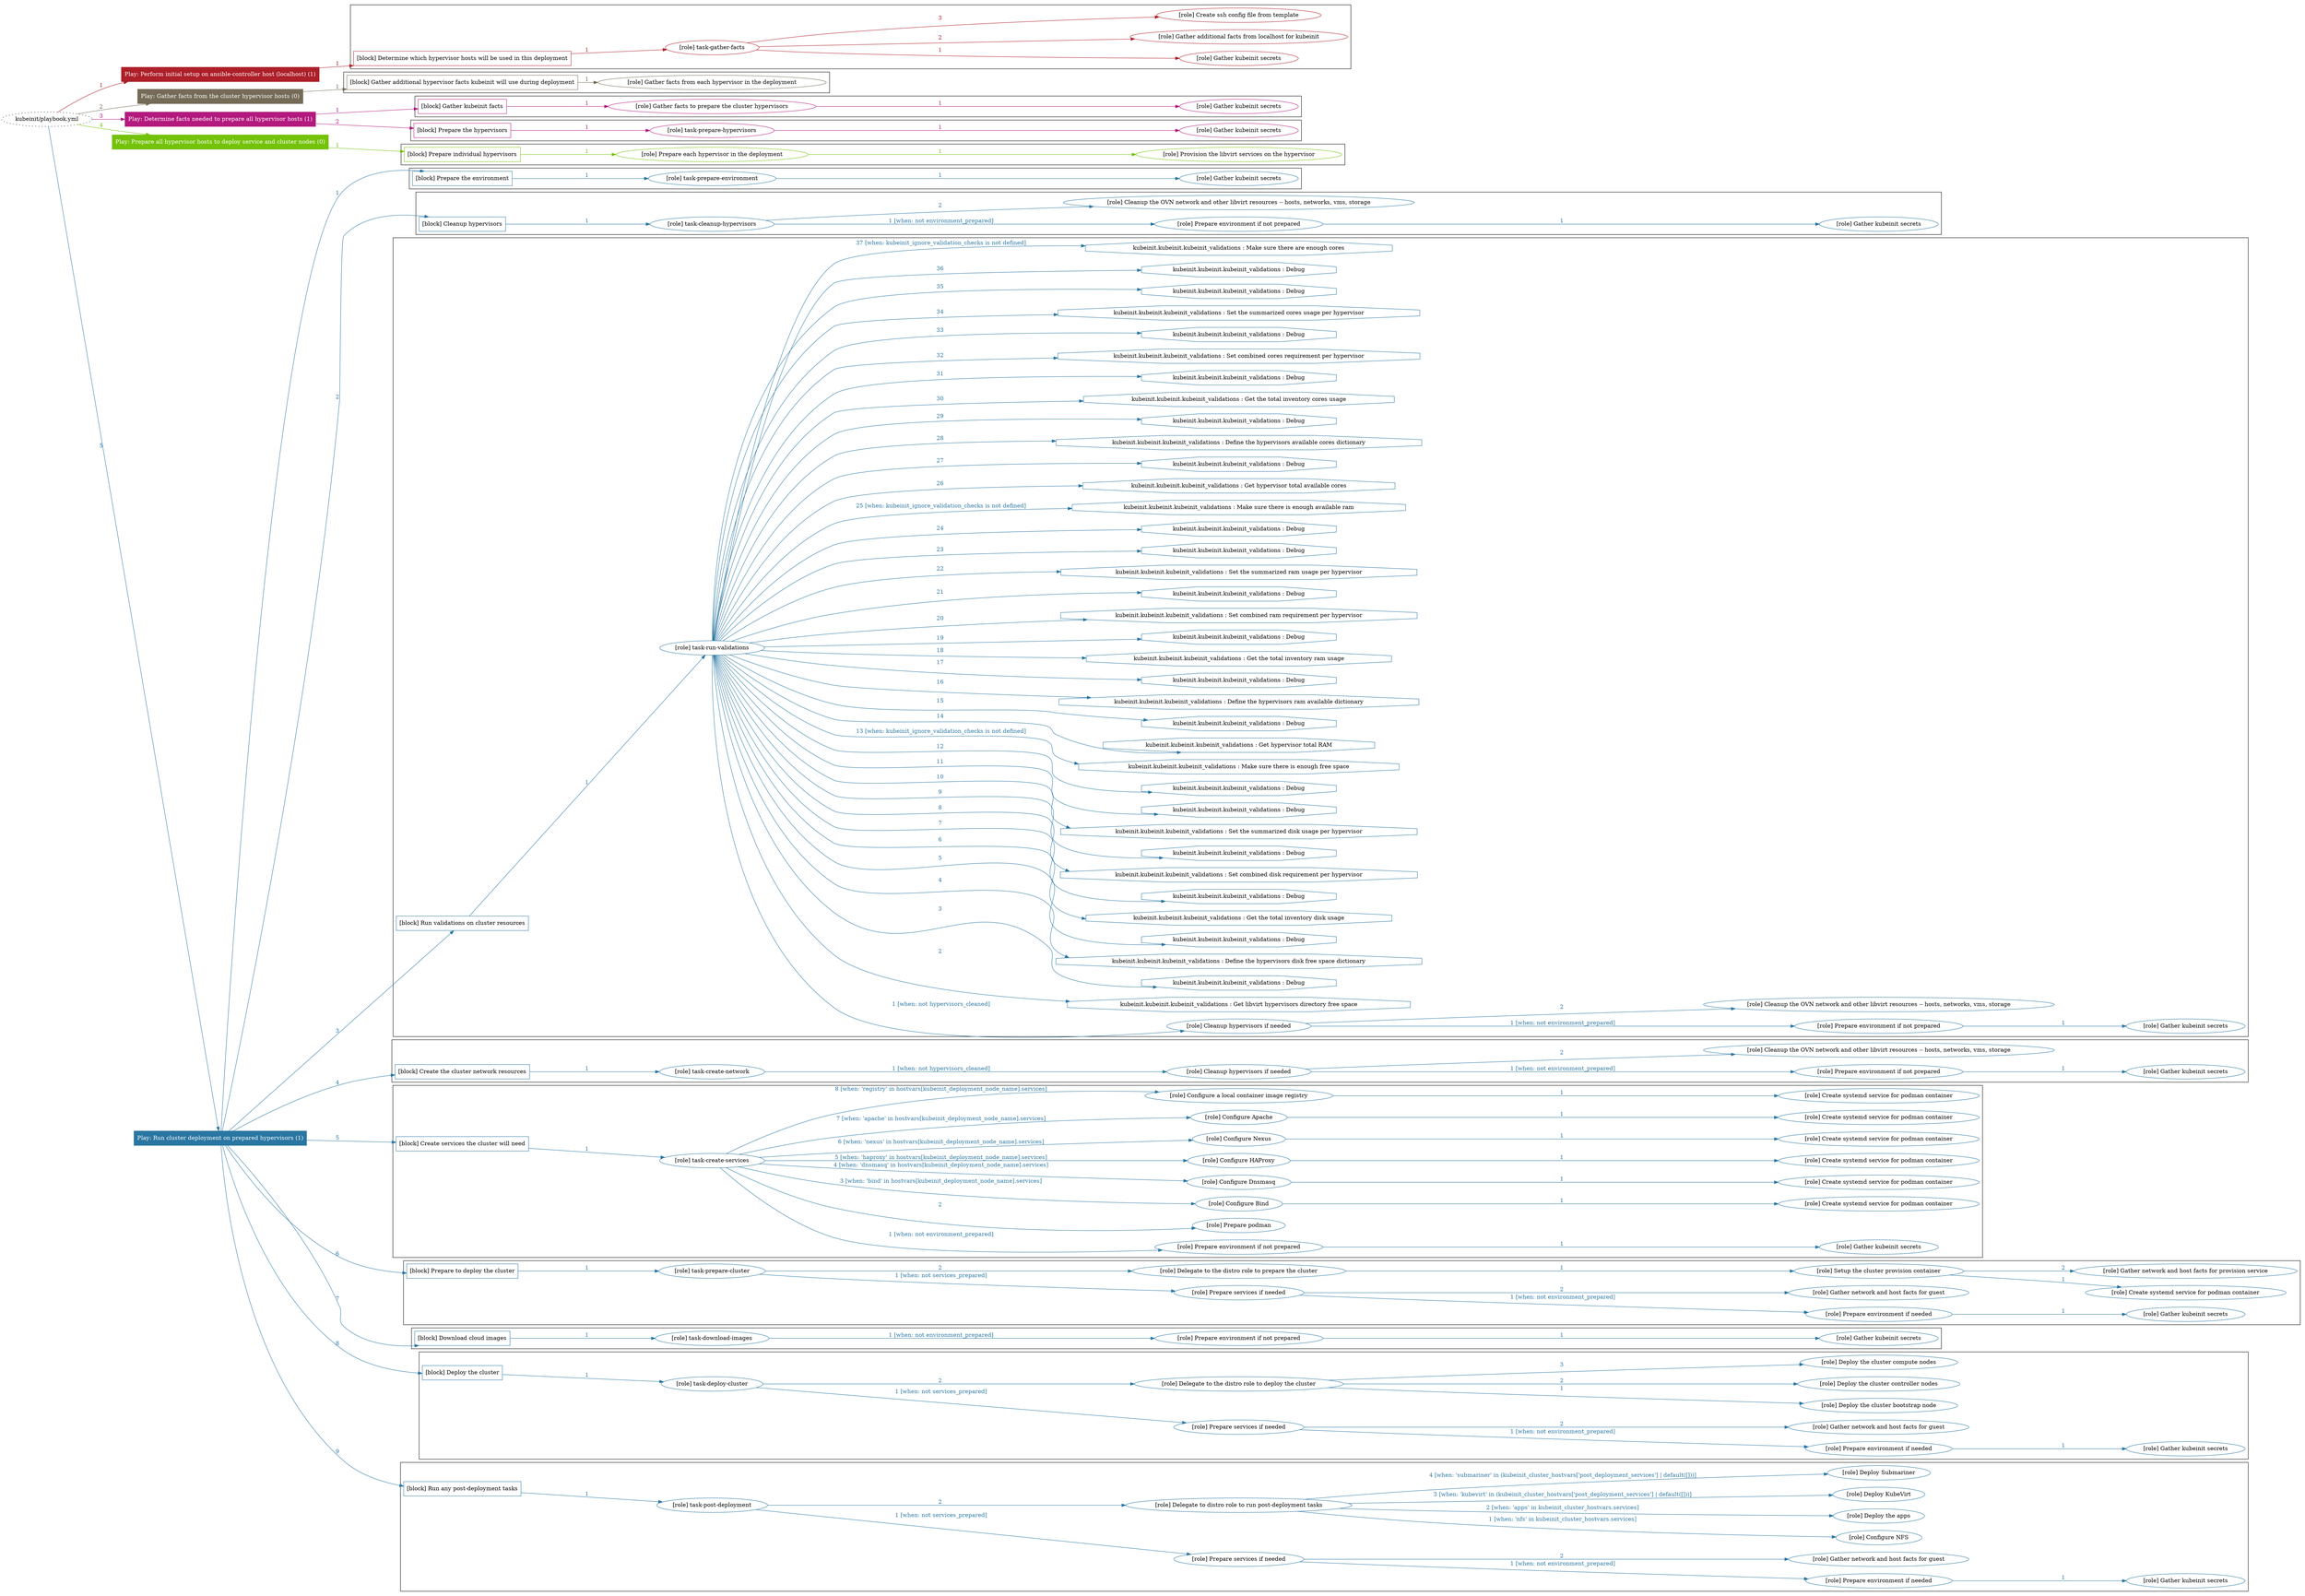 digraph {
	graph [concentrate=true ordering=in rankdir=LR ratio=fill]
	edge [esep=5 sep=10]
	"kubeinit/playbook.yml" [URL="/home/runner/work/kubeinit/kubeinit/kubeinit/playbook.yml" id=playbook_edc27ab9 style=dotted]
	"kubeinit/playbook.yml" -> play_611fd86b [label="1 " color="#ad1f29" fontcolor="#ad1f29" id=edge_198ae8ee labeltooltip="1 " tooltip="1 "]
	subgraph "Play: Perform initial setup on ansible-controller host (localhost) (1)" {
		play_611fd86b [label="Play: Perform initial setup on ansible-controller host (localhost) (1)" URL="/home/runner/work/kubeinit/kubeinit/kubeinit/playbook.yml" color="#ad1f29" fontcolor="#ffffff" id=play_611fd86b shape=box style=filled tooltip=localhost]
		play_611fd86b -> block_cd809a61 [label=1 color="#ad1f29" fontcolor="#ad1f29" id=edge_52582c66 labeltooltip=1 tooltip=1]
		subgraph cluster_block_cd809a61 {
			block_cd809a61 [label="[block] Determine which hypervisor hosts will be used in this deployment" URL="/home/runner/work/kubeinit/kubeinit/kubeinit/playbook.yml" color="#ad1f29" id=block_cd809a61 labeltooltip="Determine which hypervisor hosts will be used in this deployment" shape=box tooltip="Determine which hypervisor hosts will be used in this deployment"]
			block_cd809a61 -> role_e8129c8f [label="1 " color="#ad1f29" fontcolor="#ad1f29" id=edge_4494c5a7 labeltooltip="1 " tooltip="1 "]
			subgraph "task-gather-facts" {
				role_e8129c8f [label="[role] task-gather-facts" URL="/home/runner/work/kubeinit/kubeinit/kubeinit/playbook.yml" color="#ad1f29" id=role_e8129c8f tooltip="task-gather-facts"]
				role_e8129c8f -> role_ddf9e67a [label="1 " color="#ad1f29" fontcolor="#ad1f29" id=edge_2b89a4f7 labeltooltip="1 " tooltip="1 "]
				subgraph "Gather kubeinit secrets" {
					role_ddf9e67a [label="[role] Gather kubeinit secrets" URL="/home/runner/.ansible/collections/ansible_collections/kubeinit/kubeinit/roles/kubeinit_prepare/tasks/build_hypervisors_group.yml" color="#ad1f29" id=role_ddf9e67a tooltip="Gather kubeinit secrets"]
				}
				role_e8129c8f -> role_797799f5 [label="2 " color="#ad1f29" fontcolor="#ad1f29" id=edge_2804b837 labeltooltip="2 " tooltip="2 "]
				subgraph "Gather additional facts from localhost for kubeinit" {
					role_797799f5 [label="[role] Gather additional facts from localhost for kubeinit" URL="/home/runner/.ansible/collections/ansible_collections/kubeinit/kubeinit/roles/kubeinit_prepare/tasks/build_hypervisors_group.yml" color="#ad1f29" id=role_797799f5 tooltip="Gather additional facts from localhost for kubeinit"]
				}
				role_e8129c8f -> role_1d6fef96 [label="3 " color="#ad1f29" fontcolor="#ad1f29" id=edge_9f4e116f labeltooltip="3 " tooltip="3 "]
				subgraph "Create ssh config file from template" {
					role_1d6fef96 [label="[role] Create ssh config file from template" URL="/home/runner/.ansible/collections/ansible_collections/kubeinit/kubeinit/roles/kubeinit_prepare/tasks/build_hypervisors_group.yml" color="#ad1f29" id=role_1d6fef96 tooltip="Create ssh config file from template"]
				}
			}
		}
	}
	"kubeinit/playbook.yml" -> play_cf838400 [label="2 " color="#756b57" fontcolor="#756b57" id=edge_0c7cbff8 labeltooltip="2 " tooltip="2 "]
	subgraph "Play: Gather facts from the cluster hypervisor hosts (0)" {
		play_cf838400 [label="Play: Gather facts from the cluster hypervisor hosts (0)" URL="/home/runner/work/kubeinit/kubeinit/kubeinit/playbook.yml" color="#756b57" fontcolor="#ffffff" id=play_cf838400 shape=box style=filled tooltip="Play: Gather facts from the cluster hypervisor hosts (0)"]
		play_cf838400 -> block_3104b763 [label=1 color="#756b57" fontcolor="#756b57" id=edge_b8c99381 labeltooltip=1 tooltip=1]
		subgraph cluster_block_3104b763 {
			block_3104b763 [label="[block] Gather additional hypervisor facts kubeinit will use during deployment" URL="/home/runner/work/kubeinit/kubeinit/kubeinit/playbook.yml" color="#756b57" id=block_3104b763 labeltooltip="Gather additional hypervisor facts kubeinit will use during deployment" shape=box tooltip="Gather additional hypervisor facts kubeinit will use during deployment"]
			block_3104b763 -> role_f1b96657 [label="1 " color="#756b57" fontcolor="#756b57" id=edge_8f5debcc labeltooltip="1 " tooltip="1 "]
			subgraph "Gather facts from each hypervisor in the deployment" {
				role_f1b96657 [label="[role] Gather facts from each hypervisor in the deployment" URL="/home/runner/work/kubeinit/kubeinit/kubeinit/playbook.yml" color="#756b57" id=role_f1b96657 tooltip="Gather facts from each hypervisor in the deployment"]
			}
		}
	}
	"kubeinit/playbook.yml" -> play_44b413c6 [label="3 " color="#b3197e" fontcolor="#b3197e" id=edge_e2193eb8 labeltooltip="3 " tooltip="3 "]
	subgraph "Play: Determine facts needed to prepare all hypervisor hosts (1)" {
		play_44b413c6 [label="Play: Determine facts needed to prepare all hypervisor hosts (1)" URL="/home/runner/work/kubeinit/kubeinit/kubeinit/playbook.yml" color="#b3197e" fontcolor="#ffffff" id=play_44b413c6 shape=box style=filled tooltip=localhost]
		play_44b413c6 -> block_9a2049bd [label=1 color="#b3197e" fontcolor="#b3197e" id=edge_7811ef44 labeltooltip=1 tooltip=1]
		subgraph cluster_block_9a2049bd {
			block_9a2049bd [label="[block] Gather kubeinit facts" URL="/home/runner/work/kubeinit/kubeinit/kubeinit/playbook.yml" color="#b3197e" id=block_9a2049bd labeltooltip="Gather kubeinit facts" shape=box tooltip="Gather kubeinit facts"]
			block_9a2049bd -> role_c8cd53e5 [label="1 " color="#b3197e" fontcolor="#b3197e" id=edge_b3cfd8ed labeltooltip="1 " tooltip="1 "]
			subgraph "Gather facts to prepare the cluster hypervisors" {
				role_c8cd53e5 [label="[role] Gather facts to prepare the cluster hypervisors" URL="/home/runner/work/kubeinit/kubeinit/kubeinit/playbook.yml" color="#b3197e" id=role_c8cd53e5 tooltip="Gather facts to prepare the cluster hypervisors"]
				role_c8cd53e5 -> role_bfda1ee0 [label="1 " color="#b3197e" fontcolor="#b3197e" id=edge_822f7a40 labeltooltip="1 " tooltip="1 "]
				subgraph "Gather kubeinit secrets" {
					role_bfda1ee0 [label="[role] Gather kubeinit secrets" URL="/home/runner/.ansible/collections/ansible_collections/kubeinit/kubeinit/roles/kubeinit_prepare/tasks/gather_kubeinit_facts.yml" color="#b3197e" id=role_bfda1ee0 tooltip="Gather kubeinit secrets"]
				}
			}
		}
		play_44b413c6 -> block_a8f37465 [label=2 color="#b3197e" fontcolor="#b3197e" id=edge_e6f46127 labeltooltip=2 tooltip=2]
		subgraph cluster_block_a8f37465 {
			block_a8f37465 [label="[block] Prepare the hypervisors" URL="/home/runner/work/kubeinit/kubeinit/kubeinit/playbook.yml" color="#b3197e" id=block_a8f37465 labeltooltip="Prepare the hypervisors" shape=box tooltip="Prepare the hypervisors"]
			block_a8f37465 -> role_756d9cd2 [label="1 " color="#b3197e" fontcolor="#b3197e" id=edge_f6326869 labeltooltip="1 " tooltip="1 "]
			subgraph "task-prepare-hypervisors" {
				role_756d9cd2 [label="[role] task-prepare-hypervisors" URL="/home/runner/work/kubeinit/kubeinit/kubeinit/playbook.yml" color="#b3197e" id=role_756d9cd2 tooltip="task-prepare-hypervisors"]
				role_756d9cd2 -> role_46554208 [label="1 " color="#b3197e" fontcolor="#b3197e" id=edge_f617b971 labeltooltip="1 " tooltip="1 "]
				subgraph "Gather kubeinit secrets" {
					role_46554208 [label="[role] Gather kubeinit secrets" URL="/home/runner/.ansible/collections/ansible_collections/kubeinit/kubeinit/roles/kubeinit_prepare/tasks/gather_kubeinit_facts.yml" color="#b3197e" id=role_46554208 tooltip="Gather kubeinit secrets"]
				}
			}
		}
	}
	"kubeinit/playbook.yml" -> play_8b56d156 [label="4 " color="#74c20a" fontcolor="#74c20a" id=edge_9ffebfd8 labeltooltip="4 " tooltip="4 "]
	subgraph "Play: Prepare all hypervisor hosts to deploy service and cluster nodes (0)" {
		play_8b56d156 [label="Play: Prepare all hypervisor hosts to deploy service and cluster nodes (0)" URL="/home/runner/work/kubeinit/kubeinit/kubeinit/playbook.yml" color="#74c20a" fontcolor="#ffffff" id=play_8b56d156 shape=box style=filled tooltip="Play: Prepare all hypervisor hosts to deploy service and cluster nodes (0)"]
		play_8b56d156 -> block_e2add2ec [label=1 color="#74c20a" fontcolor="#74c20a" id=edge_8fcd1b8f labeltooltip=1 tooltip=1]
		subgraph cluster_block_e2add2ec {
			block_e2add2ec [label="[block] Prepare individual hypervisors" URL="/home/runner/work/kubeinit/kubeinit/kubeinit/playbook.yml" color="#74c20a" id=block_e2add2ec labeltooltip="Prepare individual hypervisors" shape=box tooltip="Prepare individual hypervisors"]
			block_e2add2ec -> role_c8e5577a [label="1 " color="#74c20a" fontcolor="#74c20a" id=edge_e675bb17 labeltooltip="1 " tooltip="1 "]
			subgraph "Prepare each hypervisor in the deployment" {
				role_c8e5577a [label="[role] Prepare each hypervisor in the deployment" URL="/home/runner/work/kubeinit/kubeinit/kubeinit/playbook.yml" color="#74c20a" id=role_c8e5577a tooltip="Prepare each hypervisor in the deployment"]
				role_c8e5577a -> role_dec5da24 [label="1 " color="#74c20a" fontcolor="#74c20a" id=edge_60494b51 labeltooltip="1 " tooltip="1 "]
				subgraph "Provision the libvirt services on the hypervisor" {
					role_dec5da24 [label="[role] Provision the libvirt services on the hypervisor" URL="/home/runner/.ansible/collections/ansible_collections/kubeinit/kubeinit/roles/kubeinit_prepare/tasks/prepare_hypervisor.yml" color="#74c20a" id=role_dec5da24 tooltip="Provision the libvirt services on the hypervisor"]
				}
			}
		}
	}
	"kubeinit/playbook.yml" -> play_6e5d9f08 [label="5 " color="#2a76a2" fontcolor="#2a76a2" id=edge_360a81a8 labeltooltip="5 " tooltip="5 "]
	subgraph "Play: Run cluster deployment on prepared hypervisors (1)" {
		play_6e5d9f08 [label="Play: Run cluster deployment on prepared hypervisors (1)" URL="/home/runner/work/kubeinit/kubeinit/kubeinit/playbook.yml" color="#2a76a2" fontcolor="#ffffff" id=play_6e5d9f08 shape=box style=filled tooltip=localhost]
		play_6e5d9f08 -> block_b89739cd [label=1 color="#2a76a2" fontcolor="#2a76a2" id=edge_b252b733 labeltooltip=1 tooltip=1]
		subgraph cluster_block_b89739cd {
			block_b89739cd [label="[block] Prepare the environment" URL="/home/runner/work/kubeinit/kubeinit/kubeinit/playbook.yml" color="#2a76a2" id=block_b89739cd labeltooltip="Prepare the environment" shape=box tooltip="Prepare the environment"]
			block_b89739cd -> role_d933c4c1 [label="1 " color="#2a76a2" fontcolor="#2a76a2" id=edge_40d173d6 labeltooltip="1 " tooltip="1 "]
			subgraph "task-prepare-environment" {
				role_d933c4c1 [label="[role] task-prepare-environment" URL="/home/runner/work/kubeinit/kubeinit/kubeinit/playbook.yml" color="#2a76a2" id=role_d933c4c1 tooltip="task-prepare-environment"]
				role_d933c4c1 -> role_c67fcb84 [label="1 " color="#2a76a2" fontcolor="#2a76a2" id=edge_25ba7638 labeltooltip="1 " tooltip="1 "]
				subgraph "Gather kubeinit secrets" {
					role_c67fcb84 [label="[role] Gather kubeinit secrets" URL="/home/runner/.ansible/collections/ansible_collections/kubeinit/kubeinit/roles/kubeinit_prepare/tasks/gather_kubeinit_facts.yml" color="#2a76a2" id=role_c67fcb84 tooltip="Gather kubeinit secrets"]
				}
			}
		}
		play_6e5d9f08 -> block_eb46cc57 [label=2 color="#2a76a2" fontcolor="#2a76a2" id=edge_0c3a1445 labeltooltip=2 tooltip=2]
		subgraph cluster_block_eb46cc57 {
			block_eb46cc57 [label="[block] Cleanup hypervisors" URL="/home/runner/work/kubeinit/kubeinit/kubeinit/playbook.yml" color="#2a76a2" id=block_eb46cc57 labeltooltip="Cleanup hypervisors" shape=box tooltip="Cleanup hypervisors"]
			block_eb46cc57 -> role_4ddaf986 [label="1 " color="#2a76a2" fontcolor="#2a76a2" id=edge_484b8847 labeltooltip="1 " tooltip="1 "]
			subgraph "task-cleanup-hypervisors" {
				role_4ddaf986 [label="[role] task-cleanup-hypervisors" URL="/home/runner/work/kubeinit/kubeinit/kubeinit/playbook.yml" color="#2a76a2" id=role_4ddaf986 tooltip="task-cleanup-hypervisors"]
				role_4ddaf986 -> role_42faf290 [label="1 [when: not environment_prepared]" color="#2a76a2" fontcolor="#2a76a2" id=edge_852c9451 labeltooltip="1 [when: not environment_prepared]" tooltip="1 [when: not environment_prepared]"]
				subgraph "Prepare environment if not prepared" {
					role_42faf290 [label="[role] Prepare environment if not prepared" URL="/home/runner/.ansible/collections/ansible_collections/kubeinit/kubeinit/roles/kubeinit_prepare/tasks/cleanup_hypervisors.yml" color="#2a76a2" id=role_42faf290 tooltip="Prepare environment if not prepared"]
					role_42faf290 -> role_3588a8d4 [label="1 " color="#2a76a2" fontcolor="#2a76a2" id=edge_85f4e6b8 labeltooltip="1 " tooltip="1 "]
					subgraph "Gather kubeinit secrets" {
						role_3588a8d4 [label="[role] Gather kubeinit secrets" URL="/home/runner/.ansible/collections/ansible_collections/kubeinit/kubeinit/roles/kubeinit_prepare/tasks/gather_kubeinit_facts.yml" color="#2a76a2" id=role_3588a8d4 tooltip="Gather kubeinit secrets"]
					}
				}
				role_4ddaf986 -> role_8ea7064c [label="2 " color="#2a76a2" fontcolor="#2a76a2" id=edge_c812180c labeltooltip="2 " tooltip="2 "]
				subgraph "Cleanup the OVN network and other libvirt resources -- hosts, networks, vms, storage" {
					role_8ea7064c [label="[role] Cleanup the OVN network and other libvirt resources -- hosts, networks, vms, storage" URL="/home/runner/.ansible/collections/ansible_collections/kubeinit/kubeinit/roles/kubeinit_prepare/tasks/cleanup_hypervisors.yml" color="#2a76a2" id=role_8ea7064c tooltip="Cleanup the OVN network and other libvirt resources -- hosts, networks, vms, storage"]
				}
			}
		}
		play_6e5d9f08 -> block_e7fcd454 [label=3 color="#2a76a2" fontcolor="#2a76a2" id=edge_74f4ee53 labeltooltip=3 tooltip=3]
		subgraph cluster_block_e7fcd454 {
			block_e7fcd454 [label="[block] Run validations on cluster resources" URL="/home/runner/work/kubeinit/kubeinit/kubeinit/playbook.yml" color="#2a76a2" id=block_e7fcd454 labeltooltip="Run validations on cluster resources" shape=box tooltip="Run validations on cluster resources"]
			block_e7fcd454 -> role_f988782a [label="1 " color="#2a76a2" fontcolor="#2a76a2" id=edge_6c3a0390 labeltooltip="1 " tooltip="1 "]
			subgraph "task-run-validations" {
				role_f988782a [label="[role] task-run-validations" URL="/home/runner/work/kubeinit/kubeinit/kubeinit/playbook.yml" color="#2a76a2" id=role_f988782a tooltip="task-run-validations"]
				role_f988782a -> role_ed861bd3 [label="1 [when: not hypervisors_cleaned]" color="#2a76a2" fontcolor="#2a76a2" id=edge_fb63221f labeltooltip="1 [when: not hypervisors_cleaned]" tooltip="1 [when: not hypervisors_cleaned]"]
				subgraph "Cleanup hypervisors if needed" {
					role_ed861bd3 [label="[role] Cleanup hypervisors if needed" URL="/home/runner/.ansible/collections/ansible_collections/kubeinit/kubeinit/roles/kubeinit_validations/tasks/main.yml" color="#2a76a2" id=role_ed861bd3 tooltip="Cleanup hypervisors if needed"]
					role_ed861bd3 -> role_7c1e5837 [label="1 [when: not environment_prepared]" color="#2a76a2" fontcolor="#2a76a2" id=edge_50ec76b2 labeltooltip="1 [when: not environment_prepared]" tooltip="1 [when: not environment_prepared]"]
					subgraph "Prepare environment if not prepared" {
						role_7c1e5837 [label="[role] Prepare environment if not prepared" URL="/home/runner/.ansible/collections/ansible_collections/kubeinit/kubeinit/roles/kubeinit_prepare/tasks/cleanup_hypervisors.yml" color="#2a76a2" id=role_7c1e5837 tooltip="Prepare environment if not prepared"]
						role_7c1e5837 -> role_3ae3bc7c [label="1 " color="#2a76a2" fontcolor="#2a76a2" id=edge_3d1fc3e3 labeltooltip="1 " tooltip="1 "]
						subgraph "Gather kubeinit secrets" {
							role_3ae3bc7c [label="[role] Gather kubeinit secrets" URL="/home/runner/.ansible/collections/ansible_collections/kubeinit/kubeinit/roles/kubeinit_prepare/tasks/gather_kubeinit_facts.yml" color="#2a76a2" id=role_3ae3bc7c tooltip="Gather kubeinit secrets"]
						}
					}
					role_ed861bd3 -> role_40b10f52 [label="2 " color="#2a76a2" fontcolor="#2a76a2" id=edge_a6288504 labeltooltip="2 " tooltip="2 "]
					subgraph "Cleanup the OVN network and other libvirt resources -- hosts, networks, vms, storage" {
						role_40b10f52 [label="[role] Cleanup the OVN network and other libvirt resources -- hosts, networks, vms, storage" URL="/home/runner/.ansible/collections/ansible_collections/kubeinit/kubeinit/roles/kubeinit_prepare/tasks/cleanup_hypervisors.yml" color="#2a76a2" id=role_40b10f52 tooltip="Cleanup the OVN network and other libvirt resources -- hosts, networks, vms, storage"]
					}
				}
				task_4696d154 [label="kubeinit.kubeinit.kubeinit_validations : Get libvirt hypervisors directory free space" URL="/home/runner/.ansible/collections/ansible_collections/kubeinit/kubeinit/roles/kubeinit_validations/tasks/10_libvirt_free_space.yml" color="#2a76a2" id=task_4696d154 shape=octagon tooltip="kubeinit.kubeinit.kubeinit_validations : Get libvirt hypervisors directory free space"]
				role_f988782a -> task_4696d154 [label="2 " color="#2a76a2" fontcolor="#2a76a2" id=edge_a3c77569 labeltooltip="2 " tooltip="2 "]
				task_568c9569 [label="kubeinit.kubeinit.kubeinit_validations : Debug" URL="/home/runner/.ansible/collections/ansible_collections/kubeinit/kubeinit/roles/kubeinit_validations/tasks/10_libvirt_free_space.yml" color="#2a76a2" id=task_568c9569 shape=octagon tooltip="kubeinit.kubeinit.kubeinit_validations : Debug"]
				role_f988782a -> task_568c9569 [label="3 " color="#2a76a2" fontcolor="#2a76a2" id=edge_29d39218 labeltooltip="3 " tooltip="3 "]
				task_dd44ddf0 [label="kubeinit.kubeinit.kubeinit_validations : Define the hypervisors disk free space dictionary" URL="/home/runner/.ansible/collections/ansible_collections/kubeinit/kubeinit/roles/kubeinit_validations/tasks/10_libvirt_free_space.yml" color="#2a76a2" id=task_dd44ddf0 shape=octagon tooltip="kubeinit.kubeinit.kubeinit_validations : Define the hypervisors disk free space dictionary"]
				role_f988782a -> task_dd44ddf0 [label="4 " color="#2a76a2" fontcolor="#2a76a2" id=edge_5e703fc0 labeltooltip="4 " tooltip="4 "]
				task_dd26082d [label="kubeinit.kubeinit.kubeinit_validations : Debug" URL="/home/runner/.ansible/collections/ansible_collections/kubeinit/kubeinit/roles/kubeinit_validations/tasks/10_libvirt_free_space.yml" color="#2a76a2" id=task_dd26082d shape=octagon tooltip="kubeinit.kubeinit.kubeinit_validations : Debug"]
				role_f988782a -> task_dd26082d [label="5 " color="#2a76a2" fontcolor="#2a76a2" id=edge_33585026 labeltooltip="5 " tooltip="5 "]
				task_4702d58d [label="kubeinit.kubeinit.kubeinit_validations : Get the total inventory disk usage" URL="/home/runner/.ansible/collections/ansible_collections/kubeinit/kubeinit/roles/kubeinit_validations/tasks/10_libvirt_free_space.yml" color="#2a76a2" id=task_4702d58d shape=octagon tooltip="kubeinit.kubeinit.kubeinit_validations : Get the total inventory disk usage"]
				role_f988782a -> task_4702d58d [label="6 " color="#2a76a2" fontcolor="#2a76a2" id=edge_cf1ea99b labeltooltip="6 " tooltip="6 "]
				task_ec40c3d4 [label="kubeinit.kubeinit.kubeinit_validations : Debug" URL="/home/runner/.ansible/collections/ansible_collections/kubeinit/kubeinit/roles/kubeinit_validations/tasks/10_libvirt_free_space.yml" color="#2a76a2" id=task_ec40c3d4 shape=octagon tooltip="kubeinit.kubeinit.kubeinit_validations : Debug"]
				role_f988782a -> task_ec40c3d4 [label="7 " color="#2a76a2" fontcolor="#2a76a2" id=edge_58c2567c labeltooltip="7 " tooltip="7 "]
				task_693bfe8f [label="kubeinit.kubeinit.kubeinit_validations : Set combined disk requirement per hypervisor" URL="/home/runner/.ansible/collections/ansible_collections/kubeinit/kubeinit/roles/kubeinit_validations/tasks/10_libvirt_free_space.yml" color="#2a76a2" id=task_693bfe8f shape=octagon tooltip="kubeinit.kubeinit.kubeinit_validations : Set combined disk requirement per hypervisor"]
				role_f988782a -> task_693bfe8f [label="8 " color="#2a76a2" fontcolor="#2a76a2" id=edge_06f3329a labeltooltip="8 " tooltip="8 "]
				task_8594400f [label="kubeinit.kubeinit.kubeinit_validations : Debug" URL="/home/runner/.ansible/collections/ansible_collections/kubeinit/kubeinit/roles/kubeinit_validations/tasks/10_libvirt_free_space.yml" color="#2a76a2" id=task_8594400f shape=octagon tooltip="kubeinit.kubeinit.kubeinit_validations : Debug"]
				role_f988782a -> task_8594400f [label="9 " color="#2a76a2" fontcolor="#2a76a2" id=edge_19d5b9a8 labeltooltip="9 " tooltip="9 "]
				task_a76c44ba [label="kubeinit.kubeinit.kubeinit_validations : Set the summarized disk usage per hypervisor" URL="/home/runner/.ansible/collections/ansible_collections/kubeinit/kubeinit/roles/kubeinit_validations/tasks/10_libvirt_free_space.yml" color="#2a76a2" id=task_a76c44ba shape=octagon tooltip="kubeinit.kubeinit.kubeinit_validations : Set the summarized disk usage per hypervisor"]
				role_f988782a -> task_a76c44ba [label="10 " color="#2a76a2" fontcolor="#2a76a2" id=edge_2fc9e699 labeltooltip="10 " tooltip="10 "]
				task_4b99fdf8 [label="kubeinit.kubeinit.kubeinit_validations : Debug" URL="/home/runner/.ansible/collections/ansible_collections/kubeinit/kubeinit/roles/kubeinit_validations/tasks/10_libvirt_free_space.yml" color="#2a76a2" id=task_4b99fdf8 shape=octagon tooltip="kubeinit.kubeinit.kubeinit_validations : Debug"]
				role_f988782a -> task_4b99fdf8 [label="11 " color="#2a76a2" fontcolor="#2a76a2" id=edge_1fa3fdcd labeltooltip="11 " tooltip="11 "]
				task_57161aeb [label="kubeinit.kubeinit.kubeinit_validations : Debug" URL="/home/runner/.ansible/collections/ansible_collections/kubeinit/kubeinit/roles/kubeinit_validations/tasks/10_libvirt_free_space.yml" color="#2a76a2" id=task_57161aeb shape=octagon tooltip="kubeinit.kubeinit.kubeinit_validations : Debug"]
				role_f988782a -> task_57161aeb [label="12 " color="#2a76a2" fontcolor="#2a76a2" id=edge_71745a9e labeltooltip="12 " tooltip="12 "]
				task_e4bf2039 [label="kubeinit.kubeinit.kubeinit_validations : Make sure there is enough free space" URL="/home/runner/.ansible/collections/ansible_collections/kubeinit/kubeinit/roles/kubeinit_validations/tasks/10_libvirt_free_space.yml" color="#2a76a2" id=task_e4bf2039 shape=octagon tooltip="kubeinit.kubeinit.kubeinit_validations : Make sure there is enough free space"]
				role_f988782a -> task_e4bf2039 [label="13 [when: kubeinit_ignore_validation_checks is not defined]" color="#2a76a2" fontcolor="#2a76a2" id=edge_7710a9b3 labeltooltip="13 [when: kubeinit_ignore_validation_checks is not defined]" tooltip="13 [when: kubeinit_ignore_validation_checks is not defined]"]
				task_72cfce8f [label="kubeinit.kubeinit.kubeinit_validations : Get hypervisor total RAM" URL="/home/runner/.ansible/collections/ansible_collections/kubeinit/kubeinit/roles/kubeinit_validations/tasks/20_libvirt_available_ram.yml" color="#2a76a2" id=task_72cfce8f shape=octagon tooltip="kubeinit.kubeinit.kubeinit_validations : Get hypervisor total RAM"]
				role_f988782a -> task_72cfce8f [label="14 " color="#2a76a2" fontcolor="#2a76a2" id=edge_b85d397f labeltooltip="14 " tooltip="14 "]
				task_743cea11 [label="kubeinit.kubeinit.kubeinit_validations : Debug" URL="/home/runner/.ansible/collections/ansible_collections/kubeinit/kubeinit/roles/kubeinit_validations/tasks/20_libvirt_available_ram.yml" color="#2a76a2" id=task_743cea11 shape=octagon tooltip="kubeinit.kubeinit.kubeinit_validations : Debug"]
				role_f988782a -> task_743cea11 [label="15 " color="#2a76a2" fontcolor="#2a76a2" id=edge_b75d950a labeltooltip="15 " tooltip="15 "]
				task_66220fb0 [label="kubeinit.kubeinit.kubeinit_validations : Define the hypervisors ram available dictionary" URL="/home/runner/.ansible/collections/ansible_collections/kubeinit/kubeinit/roles/kubeinit_validations/tasks/20_libvirt_available_ram.yml" color="#2a76a2" id=task_66220fb0 shape=octagon tooltip="kubeinit.kubeinit.kubeinit_validations : Define the hypervisors ram available dictionary"]
				role_f988782a -> task_66220fb0 [label="16 " color="#2a76a2" fontcolor="#2a76a2" id=edge_22247e84 labeltooltip="16 " tooltip="16 "]
				task_8befd7b6 [label="kubeinit.kubeinit.kubeinit_validations : Debug" URL="/home/runner/.ansible/collections/ansible_collections/kubeinit/kubeinit/roles/kubeinit_validations/tasks/20_libvirt_available_ram.yml" color="#2a76a2" id=task_8befd7b6 shape=octagon tooltip="kubeinit.kubeinit.kubeinit_validations : Debug"]
				role_f988782a -> task_8befd7b6 [label="17 " color="#2a76a2" fontcolor="#2a76a2" id=edge_733c75ee labeltooltip="17 " tooltip="17 "]
				task_928e6db8 [label="kubeinit.kubeinit.kubeinit_validations : Get the total inventory ram usage" URL="/home/runner/.ansible/collections/ansible_collections/kubeinit/kubeinit/roles/kubeinit_validations/tasks/20_libvirt_available_ram.yml" color="#2a76a2" id=task_928e6db8 shape=octagon tooltip="kubeinit.kubeinit.kubeinit_validations : Get the total inventory ram usage"]
				role_f988782a -> task_928e6db8 [label="18 " color="#2a76a2" fontcolor="#2a76a2" id=edge_7d372e21 labeltooltip="18 " tooltip="18 "]
				task_e6dc8e69 [label="kubeinit.kubeinit.kubeinit_validations : Debug" URL="/home/runner/.ansible/collections/ansible_collections/kubeinit/kubeinit/roles/kubeinit_validations/tasks/20_libvirt_available_ram.yml" color="#2a76a2" id=task_e6dc8e69 shape=octagon tooltip="kubeinit.kubeinit.kubeinit_validations : Debug"]
				role_f988782a -> task_e6dc8e69 [label="19 " color="#2a76a2" fontcolor="#2a76a2" id=edge_69201b6d labeltooltip="19 " tooltip="19 "]
				task_7d5f0df7 [label="kubeinit.kubeinit.kubeinit_validations : Set combined ram requirement per hypervisor" URL="/home/runner/.ansible/collections/ansible_collections/kubeinit/kubeinit/roles/kubeinit_validations/tasks/20_libvirt_available_ram.yml" color="#2a76a2" id=task_7d5f0df7 shape=octagon tooltip="kubeinit.kubeinit.kubeinit_validations : Set combined ram requirement per hypervisor"]
				role_f988782a -> task_7d5f0df7 [label="20 " color="#2a76a2" fontcolor="#2a76a2" id=edge_439b4dcf labeltooltip="20 " tooltip="20 "]
				task_947dfe4b [label="kubeinit.kubeinit.kubeinit_validations : Debug" URL="/home/runner/.ansible/collections/ansible_collections/kubeinit/kubeinit/roles/kubeinit_validations/tasks/20_libvirt_available_ram.yml" color="#2a76a2" id=task_947dfe4b shape=octagon tooltip="kubeinit.kubeinit.kubeinit_validations : Debug"]
				role_f988782a -> task_947dfe4b [label="21 " color="#2a76a2" fontcolor="#2a76a2" id=edge_a5f75e45 labeltooltip="21 " tooltip="21 "]
				task_addabbb7 [label="kubeinit.kubeinit.kubeinit_validations : Set the summarized ram usage per hypervisor" URL="/home/runner/.ansible/collections/ansible_collections/kubeinit/kubeinit/roles/kubeinit_validations/tasks/20_libvirt_available_ram.yml" color="#2a76a2" id=task_addabbb7 shape=octagon tooltip="kubeinit.kubeinit.kubeinit_validations : Set the summarized ram usage per hypervisor"]
				role_f988782a -> task_addabbb7 [label="22 " color="#2a76a2" fontcolor="#2a76a2" id=edge_a8d7a2a3 labeltooltip="22 " tooltip="22 "]
				task_86cbee5b [label="kubeinit.kubeinit.kubeinit_validations : Debug" URL="/home/runner/.ansible/collections/ansible_collections/kubeinit/kubeinit/roles/kubeinit_validations/tasks/20_libvirt_available_ram.yml" color="#2a76a2" id=task_86cbee5b shape=octagon tooltip="kubeinit.kubeinit.kubeinit_validations : Debug"]
				role_f988782a -> task_86cbee5b [label="23 " color="#2a76a2" fontcolor="#2a76a2" id=edge_0e1f88e5 labeltooltip="23 " tooltip="23 "]
				task_2d2edd55 [label="kubeinit.kubeinit.kubeinit_validations : Debug" URL="/home/runner/.ansible/collections/ansible_collections/kubeinit/kubeinit/roles/kubeinit_validations/tasks/20_libvirt_available_ram.yml" color="#2a76a2" id=task_2d2edd55 shape=octagon tooltip="kubeinit.kubeinit.kubeinit_validations : Debug"]
				role_f988782a -> task_2d2edd55 [label="24 " color="#2a76a2" fontcolor="#2a76a2" id=edge_a51c8f82 labeltooltip="24 " tooltip="24 "]
				task_63183dbc [label="kubeinit.kubeinit.kubeinit_validations : Make sure there is enough available ram" URL="/home/runner/.ansible/collections/ansible_collections/kubeinit/kubeinit/roles/kubeinit_validations/tasks/20_libvirt_available_ram.yml" color="#2a76a2" id=task_63183dbc shape=octagon tooltip="kubeinit.kubeinit.kubeinit_validations : Make sure there is enough available ram"]
				role_f988782a -> task_63183dbc [label="25 [when: kubeinit_ignore_validation_checks is not defined]" color="#2a76a2" fontcolor="#2a76a2" id=edge_46defb07 labeltooltip="25 [when: kubeinit_ignore_validation_checks is not defined]" tooltip="25 [when: kubeinit_ignore_validation_checks is not defined]"]
				task_26d63969 [label="kubeinit.kubeinit.kubeinit_validations : Get hypervisor total available cores" URL="/home/runner/.ansible/collections/ansible_collections/kubeinit/kubeinit/roles/kubeinit_validations/tasks/30_libvirt_check_cpu_cores.yml" color="#2a76a2" id=task_26d63969 shape=octagon tooltip="kubeinit.kubeinit.kubeinit_validations : Get hypervisor total available cores"]
				role_f988782a -> task_26d63969 [label="26 " color="#2a76a2" fontcolor="#2a76a2" id=edge_75fd5b6b labeltooltip="26 " tooltip="26 "]
				task_3e8709f8 [label="kubeinit.kubeinit.kubeinit_validations : Debug" URL="/home/runner/.ansible/collections/ansible_collections/kubeinit/kubeinit/roles/kubeinit_validations/tasks/30_libvirt_check_cpu_cores.yml" color="#2a76a2" id=task_3e8709f8 shape=octagon tooltip="kubeinit.kubeinit.kubeinit_validations : Debug"]
				role_f988782a -> task_3e8709f8 [label="27 " color="#2a76a2" fontcolor="#2a76a2" id=edge_dbdccac2 labeltooltip="27 " tooltip="27 "]
				task_5a5a1fb6 [label="kubeinit.kubeinit.kubeinit_validations : Define the hypervisors available cores dictionary" URL="/home/runner/.ansible/collections/ansible_collections/kubeinit/kubeinit/roles/kubeinit_validations/tasks/30_libvirt_check_cpu_cores.yml" color="#2a76a2" id=task_5a5a1fb6 shape=octagon tooltip="kubeinit.kubeinit.kubeinit_validations : Define the hypervisors available cores dictionary"]
				role_f988782a -> task_5a5a1fb6 [label="28 " color="#2a76a2" fontcolor="#2a76a2" id=edge_f36969f2 labeltooltip="28 " tooltip="28 "]
				task_9f856a39 [label="kubeinit.kubeinit.kubeinit_validations : Debug" URL="/home/runner/.ansible/collections/ansible_collections/kubeinit/kubeinit/roles/kubeinit_validations/tasks/30_libvirt_check_cpu_cores.yml" color="#2a76a2" id=task_9f856a39 shape=octagon tooltip="kubeinit.kubeinit.kubeinit_validations : Debug"]
				role_f988782a -> task_9f856a39 [label="29 " color="#2a76a2" fontcolor="#2a76a2" id=edge_bfad9ae1 labeltooltip="29 " tooltip="29 "]
				task_017f7e5d [label="kubeinit.kubeinit.kubeinit_validations : Get the total inventory cores usage" URL="/home/runner/.ansible/collections/ansible_collections/kubeinit/kubeinit/roles/kubeinit_validations/tasks/30_libvirt_check_cpu_cores.yml" color="#2a76a2" id=task_017f7e5d shape=octagon tooltip="kubeinit.kubeinit.kubeinit_validations : Get the total inventory cores usage"]
				role_f988782a -> task_017f7e5d [label="30 " color="#2a76a2" fontcolor="#2a76a2" id=edge_8710a2ec labeltooltip="30 " tooltip="30 "]
				task_356915a7 [label="kubeinit.kubeinit.kubeinit_validations : Debug" URL="/home/runner/.ansible/collections/ansible_collections/kubeinit/kubeinit/roles/kubeinit_validations/tasks/30_libvirt_check_cpu_cores.yml" color="#2a76a2" id=task_356915a7 shape=octagon tooltip="kubeinit.kubeinit.kubeinit_validations : Debug"]
				role_f988782a -> task_356915a7 [label="31 " color="#2a76a2" fontcolor="#2a76a2" id=edge_aa7c8a8a labeltooltip="31 " tooltip="31 "]
				task_609877a3 [label="kubeinit.kubeinit.kubeinit_validations : Set combined cores requirement per hypervisor" URL="/home/runner/.ansible/collections/ansible_collections/kubeinit/kubeinit/roles/kubeinit_validations/tasks/30_libvirt_check_cpu_cores.yml" color="#2a76a2" id=task_609877a3 shape=octagon tooltip="kubeinit.kubeinit.kubeinit_validations : Set combined cores requirement per hypervisor"]
				role_f988782a -> task_609877a3 [label="32 " color="#2a76a2" fontcolor="#2a76a2" id=edge_311fa34f labeltooltip="32 " tooltip="32 "]
				task_e7c2ed7a [label="kubeinit.kubeinit.kubeinit_validations : Debug" URL="/home/runner/.ansible/collections/ansible_collections/kubeinit/kubeinit/roles/kubeinit_validations/tasks/30_libvirt_check_cpu_cores.yml" color="#2a76a2" id=task_e7c2ed7a shape=octagon tooltip="kubeinit.kubeinit.kubeinit_validations : Debug"]
				role_f988782a -> task_e7c2ed7a [label="33 " color="#2a76a2" fontcolor="#2a76a2" id=edge_c8af0fb8 labeltooltip="33 " tooltip="33 "]
				task_03c08ebd [label="kubeinit.kubeinit.kubeinit_validations : Set the summarized cores usage per hypervisor" URL="/home/runner/.ansible/collections/ansible_collections/kubeinit/kubeinit/roles/kubeinit_validations/tasks/30_libvirt_check_cpu_cores.yml" color="#2a76a2" id=task_03c08ebd shape=octagon tooltip="kubeinit.kubeinit.kubeinit_validations : Set the summarized cores usage per hypervisor"]
				role_f988782a -> task_03c08ebd [label="34 " color="#2a76a2" fontcolor="#2a76a2" id=edge_bb561cc9 labeltooltip="34 " tooltip="34 "]
				task_dc9f6400 [label="kubeinit.kubeinit.kubeinit_validations : Debug" URL="/home/runner/.ansible/collections/ansible_collections/kubeinit/kubeinit/roles/kubeinit_validations/tasks/30_libvirt_check_cpu_cores.yml" color="#2a76a2" id=task_dc9f6400 shape=octagon tooltip="kubeinit.kubeinit.kubeinit_validations : Debug"]
				role_f988782a -> task_dc9f6400 [label="35 " color="#2a76a2" fontcolor="#2a76a2" id=edge_6d087559 labeltooltip="35 " tooltip="35 "]
				task_900354ca [label="kubeinit.kubeinit.kubeinit_validations : Debug" URL="/home/runner/.ansible/collections/ansible_collections/kubeinit/kubeinit/roles/kubeinit_validations/tasks/30_libvirt_check_cpu_cores.yml" color="#2a76a2" id=task_900354ca shape=octagon tooltip="kubeinit.kubeinit.kubeinit_validations : Debug"]
				role_f988782a -> task_900354ca [label="36 " color="#2a76a2" fontcolor="#2a76a2" id=edge_76956b9d labeltooltip="36 " tooltip="36 "]
				task_ad7d35a8 [label="kubeinit.kubeinit.kubeinit_validations : Make sure there are enough cores" URL="/home/runner/.ansible/collections/ansible_collections/kubeinit/kubeinit/roles/kubeinit_validations/tasks/30_libvirt_check_cpu_cores.yml" color="#2a76a2" id=task_ad7d35a8 shape=octagon tooltip="kubeinit.kubeinit.kubeinit_validations : Make sure there are enough cores"]
				role_f988782a -> task_ad7d35a8 [label="37 [when: kubeinit_ignore_validation_checks is not defined]" color="#2a76a2" fontcolor="#2a76a2" id=edge_f57cd12b labeltooltip="37 [when: kubeinit_ignore_validation_checks is not defined]" tooltip="37 [when: kubeinit_ignore_validation_checks is not defined]"]
			}
		}
		play_6e5d9f08 -> block_2421a05c [label=4 color="#2a76a2" fontcolor="#2a76a2" id=edge_d66d6ca9 labeltooltip=4 tooltip=4]
		subgraph cluster_block_2421a05c {
			block_2421a05c [label="[block] Create the cluster network resources" URL="/home/runner/work/kubeinit/kubeinit/kubeinit/playbook.yml" color="#2a76a2" id=block_2421a05c labeltooltip="Create the cluster network resources" shape=box tooltip="Create the cluster network resources"]
			block_2421a05c -> role_8de689bd [label="1 " color="#2a76a2" fontcolor="#2a76a2" id=edge_0be99ec1 labeltooltip="1 " tooltip="1 "]
			subgraph "task-create-network" {
				role_8de689bd [label="[role] task-create-network" URL="/home/runner/work/kubeinit/kubeinit/kubeinit/playbook.yml" color="#2a76a2" id=role_8de689bd tooltip="task-create-network"]
				role_8de689bd -> role_53f0128b [label="1 [when: not hypervisors_cleaned]" color="#2a76a2" fontcolor="#2a76a2" id=edge_713847fa labeltooltip="1 [when: not hypervisors_cleaned]" tooltip="1 [when: not hypervisors_cleaned]"]
				subgraph "Cleanup hypervisors if needed" {
					role_53f0128b [label="[role] Cleanup hypervisors if needed" URL="/home/runner/.ansible/collections/ansible_collections/kubeinit/kubeinit/roles/kubeinit_libvirt/tasks/create_network.yml" color="#2a76a2" id=role_53f0128b tooltip="Cleanup hypervisors if needed"]
					role_53f0128b -> role_c0c6703d [label="1 [when: not environment_prepared]" color="#2a76a2" fontcolor="#2a76a2" id=edge_8c03d95c labeltooltip="1 [when: not environment_prepared]" tooltip="1 [when: not environment_prepared]"]
					subgraph "Prepare environment if not prepared" {
						role_c0c6703d [label="[role] Prepare environment if not prepared" URL="/home/runner/.ansible/collections/ansible_collections/kubeinit/kubeinit/roles/kubeinit_prepare/tasks/cleanup_hypervisors.yml" color="#2a76a2" id=role_c0c6703d tooltip="Prepare environment if not prepared"]
						role_c0c6703d -> role_90edc107 [label="1 " color="#2a76a2" fontcolor="#2a76a2" id=edge_2174b483 labeltooltip="1 " tooltip="1 "]
						subgraph "Gather kubeinit secrets" {
							role_90edc107 [label="[role] Gather kubeinit secrets" URL="/home/runner/.ansible/collections/ansible_collections/kubeinit/kubeinit/roles/kubeinit_prepare/tasks/gather_kubeinit_facts.yml" color="#2a76a2" id=role_90edc107 tooltip="Gather kubeinit secrets"]
						}
					}
					role_53f0128b -> role_5c766004 [label="2 " color="#2a76a2" fontcolor="#2a76a2" id=edge_f24085ac labeltooltip="2 " tooltip="2 "]
					subgraph "Cleanup the OVN network and other libvirt resources -- hosts, networks, vms, storage" {
						role_5c766004 [label="[role] Cleanup the OVN network and other libvirt resources -- hosts, networks, vms, storage" URL="/home/runner/.ansible/collections/ansible_collections/kubeinit/kubeinit/roles/kubeinit_prepare/tasks/cleanup_hypervisors.yml" color="#2a76a2" id=role_5c766004 tooltip="Cleanup the OVN network and other libvirt resources -- hosts, networks, vms, storage"]
					}
				}
			}
		}
		play_6e5d9f08 -> block_f9feb791 [label=5 color="#2a76a2" fontcolor="#2a76a2" id=edge_414add9a labeltooltip=5 tooltip=5]
		subgraph cluster_block_f9feb791 {
			block_f9feb791 [label="[block] Create services the cluster will need" URL="/home/runner/work/kubeinit/kubeinit/kubeinit/playbook.yml" color="#2a76a2" id=block_f9feb791 labeltooltip="Create services the cluster will need" shape=box tooltip="Create services the cluster will need"]
			block_f9feb791 -> role_bf050add [label="1 " color="#2a76a2" fontcolor="#2a76a2" id=edge_6458ab3d labeltooltip="1 " tooltip="1 "]
			subgraph "task-create-services" {
				role_bf050add [label="[role] task-create-services" URL="/home/runner/work/kubeinit/kubeinit/kubeinit/playbook.yml" color="#2a76a2" id=role_bf050add tooltip="task-create-services"]
				role_bf050add -> role_8fc69034 [label="1 [when: not environment_prepared]" color="#2a76a2" fontcolor="#2a76a2" id=edge_d01f4b21 labeltooltip="1 [when: not environment_prepared]" tooltip="1 [when: not environment_prepared]"]
				subgraph "Prepare environment if not prepared" {
					role_8fc69034 [label="[role] Prepare environment if not prepared" URL="/home/runner/.ansible/collections/ansible_collections/kubeinit/kubeinit/roles/kubeinit_services/tasks/main.yml" color="#2a76a2" id=role_8fc69034 tooltip="Prepare environment if not prepared"]
					role_8fc69034 -> role_eef0de0a [label="1 " color="#2a76a2" fontcolor="#2a76a2" id=edge_46de0fca labeltooltip="1 " tooltip="1 "]
					subgraph "Gather kubeinit secrets" {
						role_eef0de0a [label="[role] Gather kubeinit secrets" URL="/home/runner/.ansible/collections/ansible_collections/kubeinit/kubeinit/roles/kubeinit_prepare/tasks/gather_kubeinit_facts.yml" color="#2a76a2" id=role_eef0de0a tooltip="Gather kubeinit secrets"]
					}
				}
				role_bf050add -> role_88812622 [label="2 " color="#2a76a2" fontcolor="#2a76a2" id=edge_76f02268 labeltooltip="2 " tooltip="2 "]
				subgraph "Prepare podman" {
					role_88812622 [label="[role] Prepare podman" URL="/home/runner/.ansible/collections/ansible_collections/kubeinit/kubeinit/roles/kubeinit_services/tasks/00_create_service_pod.yml" color="#2a76a2" id=role_88812622 tooltip="Prepare podman"]
				}
				role_bf050add -> role_412cd3a3 [label="3 [when: 'bind' in hostvars[kubeinit_deployment_node_name].services]" color="#2a76a2" fontcolor="#2a76a2" id=edge_9bc5f1ff labeltooltip="3 [when: 'bind' in hostvars[kubeinit_deployment_node_name].services]" tooltip="3 [when: 'bind' in hostvars[kubeinit_deployment_node_name].services]"]
				subgraph "Configure Bind" {
					role_412cd3a3 [label="[role] Configure Bind" URL="/home/runner/.ansible/collections/ansible_collections/kubeinit/kubeinit/roles/kubeinit_services/tasks/start_services_containers.yml" color="#2a76a2" id=role_412cd3a3 tooltip="Configure Bind"]
					role_412cd3a3 -> role_dc153983 [label="1 " color="#2a76a2" fontcolor="#2a76a2" id=edge_f50605e4 labeltooltip="1 " tooltip="1 "]
					subgraph "Create systemd service for podman container" {
						role_dc153983 [label="[role] Create systemd service for podman container" URL="/home/runner/.ansible/collections/ansible_collections/kubeinit/kubeinit/roles/kubeinit_bind/tasks/main.yml" color="#2a76a2" id=role_dc153983 tooltip="Create systemd service for podman container"]
					}
				}
				role_bf050add -> role_c68ea53a [label="4 [when: 'dnsmasq' in hostvars[kubeinit_deployment_node_name].services]" color="#2a76a2" fontcolor="#2a76a2" id=edge_e09c9c72 labeltooltip="4 [when: 'dnsmasq' in hostvars[kubeinit_deployment_node_name].services]" tooltip="4 [when: 'dnsmasq' in hostvars[kubeinit_deployment_node_name].services]"]
				subgraph "Configure Dnsmasq" {
					role_c68ea53a [label="[role] Configure Dnsmasq" URL="/home/runner/.ansible/collections/ansible_collections/kubeinit/kubeinit/roles/kubeinit_services/tasks/start_services_containers.yml" color="#2a76a2" id=role_c68ea53a tooltip="Configure Dnsmasq"]
					role_c68ea53a -> role_09d564e2 [label="1 " color="#2a76a2" fontcolor="#2a76a2" id=edge_6ad602a1 labeltooltip="1 " tooltip="1 "]
					subgraph "Create systemd service for podman container" {
						role_09d564e2 [label="[role] Create systemd service for podman container" URL="/home/runner/.ansible/collections/ansible_collections/kubeinit/kubeinit/roles/kubeinit_dnsmasq/tasks/main.yml" color="#2a76a2" id=role_09d564e2 tooltip="Create systemd service for podman container"]
					}
				}
				role_bf050add -> role_7bf236e2 [label="5 [when: 'haproxy' in hostvars[kubeinit_deployment_node_name].services]" color="#2a76a2" fontcolor="#2a76a2" id=edge_f20af5bf labeltooltip="5 [when: 'haproxy' in hostvars[kubeinit_deployment_node_name].services]" tooltip="5 [when: 'haproxy' in hostvars[kubeinit_deployment_node_name].services]"]
				subgraph "Configure HAProxy" {
					role_7bf236e2 [label="[role] Configure HAProxy" URL="/home/runner/.ansible/collections/ansible_collections/kubeinit/kubeinit/roles/kubeinit_services/tasks/start_services_containers.yml" color="#2a76a2" id=role_7bf236e2 tooltip="Configure HAProxy"]
					role_7bf236e2 -> role_432fe90d [label="1 " color="#2a76a2" fontcolor="#2a76a2" id=edge_b489a346 labeltooltip="1 " tooltip="1 "]
					subgraph "Create systemd service for podman container" {
						role_432fe90d [label="[role] Create systemd service for podman container" URL="/home/runner/.ansible/collections/ansible_collections/kubeinit/kubeinit/roles/kubeinit_haproxy/tasks/main.yml" color="#2a76a2" id=role_432fe90d tooltip="Create systemd service for podman container"]
					}
				}
				role_bf050add -> role_3476449c [label="6 [when: 'nexus' in hostvars[kubeinit_deployment_node_name].services]" color="#2a76a2" fontcolor="#2a76a2" id=edge_6307b29f labeltooltip="6 [when: 'nexus' in hostvars[kubeinit_deployment_node_name].services]" tooltip="6 [when: 'nexus' in hostvars[kubeinit_deployment_node_name].services]"]
				subgraph "Configure Nexus" {
					role_3476449c [label="[role] Configure Nexus" URL="/home/runner/.ansible/collections/ansible_collections/kubeinit/kubeinit/roles/kubeinit_services/tasks/start_services_containers.yml" color="#2a76a2" id=role_3476449c tooltip="Configure Nexus"]
					role_3476449c -> role_0a59c400 [label="1 " color="#2a76a2" fontcolor="#2a76a2" id=edge_a9302eca labeltooltip="1 " tooltip="1 "]
					subgraph "Create systemd service for podman container" {
						role_0a59c400 [label="[role] Create systemd service for podman container" URL="/home/runner/.ansible/collections/ansible_collections/kubeinit/kubeinit/roles/kubeinit_nexus/tasks/main.yml" color="#2a76a2" id=role_0a59c400 tooltip="Create systemd service for podman container"]
					}
				}
				role_bf050add -> role_b8147927 [label="7 [when: 'apache' in hostvars[kubeinit_deployment_node_name].services]" color="#2a76a2" fontcolor="#2a76a2" id=edge_239f7c0d labeltooltip="7 [when: 'apache' in hostvars[kubeinit_deployment_node_name].services]" tooltip="7 [when: 'apache' in hostvars[kubeinit_deployment_node_name].services]"]
				subgraph "Configure Apache" {
					role_b8147927 [label="[role] Configure Apache" URL="/home/runner/.ansible/collections/ansible_collections/kubeinit/kubeinit/roles/kubeinit_services/tasks/start_services_containers.yml" color="#2a76a2" id=role_b8147927 tooltip="Configure Apache"]
					role_b8147927 -> role_8e1f3a86 [label="1 " color="#2a76a2" fontcolor="#2a76a2" id=edge_2a2ed612 labeltooltip="1 " tooltip="1 "]
					subgraph "Create systemd service for podman container" {
						role_8e1f3a86 [label="[role] Create systemd service for podman container" URL="/home/runner/.ansible/collections/ansible_collections/kubeinit/kubeinit/roles/kubeinit_apache/tasks/main.yml" color="#2a76a2" id=role_8e1f3a86 tooltip="Create systemd service for podman container"]
					}
				}
				role_bf050add -> role_7746bc19 [label="8 [when: 'registry' in hostvars[kubeinit_deployment_node_name].services]" color="#2a76a2" fontcolor="#2a76a2" id=edge_ef33298a labeltooltip="8 [when: 'registry' in hostvars[kubeinit_deployment_node_name].services]" tooltip="8 [when: 'registry' in hostvars[kubeinit_deployment_node_name].services]"]
				subgraph "Configure a local container image registry" {
					role_7746bc19 [label="[role] Configure a local container image registry" URL="/home/runner/.ansible/collections/ansible_collections/kubeinit/kubeinit/roles/kubeinit_services/tasks/start_services_containers.yml" color="#2a76a2" id=role_7746bc19 tooltip="Configure a local container image registry"]
					role_7746bc19 -> role_f1c6e5f6 [label="1 " color="#2a76a2" fontcolor="#2a76a2" id=edge_87de4faa labeltooltip="1 " tooltip="1 "]
					subgraph "Create systemd service for podman container" {
						role_f1c6e5f6 [label="[role] Create systemd service for podman container" URL="/home/runner/.ansible/collections/ansible_collections/kubeinit/kubeinit/roles/kubeinit_registry/tasks/main.yml" color="#2a76a2" id=role_f1c6e5f6 tooltip="Create systemd service for podman container"]
					}
				}
			}
		}
		play_6e5d9f08 -> block_4faa83dd [label=6 color="#2a76a2" fontcolor="#2a76a2" id=edge_bdf3e917 labeltooltip=6 tooltip=6]
		subgraph cluster_block_4faa83dd {
			block_4faa83dd [label="[block] Prepare to deploy the cluster" URL="/home/runner/work/kubeinit/kubeinit/kubeinit/playbook.yml" color="#2a76a2" id=block_4faa83dd labeltooltip="Prepare to deploy the cluster" shape=box tooltip="Prepare to deploy the cluster"]
			block_4faa83dd -> role_d58a7242 [label="1 " color="#2a76a2" fontcolor="#2a76a2" id=edge_5011b882 labeltooltip="1 " tooltip="1 "]
			subgraph "task-prepare-cluster" {
				role_d58a7242 [label="[role] task-prepare-cluster" URL="/home/runner/work/kubeinit/kubeinit/kubeinit/playbook.yml" color="#2a76a2" id=role_d58a7242 tooltip="task-prepare-cluster"]
				role_d58a7242 -> role_9fb3865a [label="1 [when: not services_prepared]" color="#2a76a2" fontcolor="#2a76a2" id=edge_5e49f6b0 labeltooltip="1 [when: not services_prepared]" tooltip="1 [when: not services_prepared]"]
				subgraph "Prepare services if needed" {
					role_9fb3865a [label="[role] Prepare services if needed" URL="/home/runner/.ansible/collections/ansible_collections/kubeinit/kubeinit/roles/kubeinit_prepare/tasks/prepare_cluster.yml" color="#2a76a2" id=role_9fb3865a tooltip="Prepare services if needed"]
					role_9fb3865a -> role_e7e4f6db [label="1 [when: not environment_prepared]" color="#2a76a2" fontcolor="#2a76a2" id=edge_949d2e3c labeltooltip="1 [when: not environment_prepared]" tooltip="1 [when: not environment_prepared]"]
					subgraph "Prepare environment if needed" {
						role_e7e4f6db [label="[role] Prepare environment if needed" URL="/home/runner/.ansible/collections/ansible_collections/kubeinit/kubeinit/roles/kubeinit_services/tasks/prepare_services.yml" color="#2a76a2" id=role_e7e4f6db tooltip="Prepare environment if needed"]
						role_e7e4f6db -> role_a178933e [label="1 " color="#2a76a2" fontcolor="#2a76a2" id=edge_fdcfe25e labeltooltip="1 " tooltip="1 "]
						subgraph "Gather kubeinit secrets" {
							role_a178933e [label="[role] Gather kubeinit secrets" URL="/home/runner/.ansible/collections/ansible_collections/kubeinit/kubeinit/roles/kubeinit_prepare/tasks/gather_kubeinit_facts.yml" color="#2a76a2" id=role_a178933e tooltip="Gather kubeinit secrets"]
						}
					}
					role_9fb3865a -> role_c00811b8 [label="2 " color="#2a76a2" fontcolor="#2a76a2" id=edge_06fdf91d labeltooltip="2 " tooltip="2 "]
					subgraph "Gather network and host facts for guest" {
						role_c00811b8 [label="[role] Gather network and host facts for guest" URL="/home/runner/.ansible/collections/ansible_collections/kubeinit/kubeinit/roles/kubeinit_services/tasks/prepare_services.yml" color="#2a76a2" id=role_c00811b8 tooltip="Gather network and host facts for guest"]
					}
				}
				role_d58a7242 -> role_d384e8a2 [label="2 " color="#2a76a2" fontcolor="#2a76a2" id=edge_ce9204ca labeltooltip="2 " tooltip="2 "]
				subgraph "Delegate to the distro role to prepare the cluster" {
					role_d384e8a2 [label="[role] Delegate to the distro role to prepare the cluster" URL="/home/runner/.ansible/collections/ansible_collections/kubeinit/kubeinit/roles/kubeinit_prepare/tasks/prepare_cluster.yml" color="#2a76a2" id=role_d384e8a2 tooltip="Delegate to the distro role to prepare the cluster"]
					role_d384e8a2 -> role_34ed7e40 [label="1 " color="#2a76a2" fontcolor="#2a76a2" id=edge_d3ebd541 labeltooltip="1 " tooltip="1 "]
					subgraph "Setup the cluster provision container" {
						role_34ed7e40 [label="[role] Setup the cluster provision container" URL="/home/runner/.ansible/collections/ansible_collections/kubeinit/kubeinit/roles/kubeinit_okd/tasks/prepare_cluster.yml" color="#2a76a2" id=role_34ed7e40 tooltip="Setup the cluster provision container"]
						role_34ed7e40 -> role_4adede25 [label="1 " color="#2a76a2" fontcolor="#2a76a2" id=edge_dd3b26cc labeltooltip="1 " tooltip="1 "]
						subgraph "Create systemd service for podman container" {
							role_4adede25 [label="[role] Create systemd service for podman container" URL="/home/runner/.ansible/collections/ansible_collections/kubeinit/kubeinit/roles/kubeinit_services/tasks/create_provision_container.yml" color="#2a76a2" id=role_4adede25 tooltip="Create systemd service for podman container"]
						}
						role_34ed7e40 -> role_98a62cbf [label="2 " color="#2a76a2" fontcolor="#2a76a2" id=edge_95634b19 labeltooltip="2 " tooltip="2 "]
						subgraph "Gather network and host facts for provision service" {
							role_98a62cbf [label="[role] Gather network and host facts for provision service" URL="/home/runner/.ansible/collections/ansible_collections/kubeinit/kubeinit/roles/kubeinit_services/tasks/create_provision_container.yml" color="#2a76a2" id=role_98a62cbf tooltip="Gather network and host facts for provision service"]
						}
					}
				}
			}
		}
		play_6e5d9f08 -> block_72f57240 [label=7 color="#2a76a2" fontcolor="#2a76a2" id=edge_16ff82c9 labeltooltip=7 tooltip=7]
		subgraph cluster_block_72f57240 {
			block_72f57240 [label="[block] Download cloud images" URL="/home/runner/work/kubeinit/kubeinit/kubeinit/playbook.yml" color="#2a76a2" id=block_72f57240 labeltooltip="Download cloud images" shape=box tooltip="Download cloud images"]
			block_72f57240 -> role_1efb9cd7 [label="1 " color="#2a76a2" fontcolor="#2a76a2" id=edge_9a4b3ef5 labeltooltip="1 " tooltip="1 "]
			subgraph "task-download-images" {
				role_1efb9cd7 [label="[role] task-download-images" URL="/home/runner/work/kubeinit/kubeinit/kubeinit/playbook.yml" color="#2a76a2" id=role_1efb9cd7 tooltip="task-download-images"]
				role_1efb9cd7 -> role_2f3f06cd [label="1 [when: not environment_prepared]" color="#2a76a2" fontcolor="#2a76a2" id=edge_e78a3f69 labeltooltip="1 [when: not environment_prepared]" tooltip="1 [when: not environment_prepared]"]
				subgraph "Prepare environment if not prepared" {
					role_2f3f06cd [label="[role] Prepare environment if not prepared" URL="/home/runner/.ansible/collections/ansible_collections/kubeinit/kubeinit/roles/kubeinit_libvirt/tasks/download_cloud_images.yml" color="#2a76a2" id=role_2f3f06cd tooltip="Prepare environment if not prepared"]
					role_2f3f06cd -> role_c7ea8bfd [label="1 " color="#2a76a2" fontcolor="#2a76a2" id=edge_407d894c labeltooltip="1 " tooltip="1 "]
					subgraph "Gather kubeinit secrets" {
						role_c7ea8bfd [label="[role] Gather kubeinit secrets" URL="/home/runner/.ansible/collections/ansible_collections/kubeinit/kubeinit/roles/kubeinit_prepare/tasks/gather_kubeinit_facts.yml" color="#2a76a2" id=role_c7ea8bfd tooltip="Gather kubeinit secrets"]
					}
				}
			}
		}
		play_6e5d9f08 -> block_c86efaae [label=8 color="#2a76a2" fontcolor="#2a76a2" id=edge_39d509f3 labeltooltip=8 tooltip=8]
		subgraph cluster_block_c86efaae {
			block_c86efaae [label="[block] Deploy the cluster" URL="/home/runner/work/kubeinit/kubeinit/kubeinit/playbook.yml" color="#2a76a2" id=block_c86efaae labeltooltip="Deploy the cluster" shape=box tooltip="Deploy the cluster"]
			block_c86efaae -> role_6b36ad87 [label="1 " color="#2a76a2" fontcolor="#2a76a2" id=edge_c6b90a1b labeltooltip="1 " tooltip="1 "]
			subgraph "task-deploy-cluster" {
				role_6b36ad87 [label="[role] task-deploy-cluster" URL="/home/runner/work/kubeinit/kubeinit/kubeinit/playbook.yml" color="#2a76a2" id=role_6b36ad87 tooltip="task-deploy-cluster"]
				role_6b36ad87 -> role_d1924faf [label="1 [when: not services_prepared]" color="#2a76a2" fontcolor="#2a76a2" id=edge_3b2be2e0 labeltooltip="1 [when: not services_prepared]" tooltip="1 [when: not services_prepared]"]
				subgraph "Prepare services if needed" {
					role_d1924faf [label="[role] Prepare services if needed" URL="/home/runner/.ansible/collections/ansible_collections/kubeinit/kubeinit/roles/kubeinit_prepare/tasks/deploy_cluster.yml" color="#2a76a2" id=role_d1924faf tooltip="Prepare services if needed"]
					role_d1924faf -> role_aeb85232 [label="1 [when: not environment_prepared]" color="#2a76a2" fontcolor="#2a76a2" id=edge_4f94bc3c labeltooltip="1 [when: not environment_prepared]" tooltip="1 [when: not environment_prepared]"]
					subgraph "Prepare environment if needed" {
						role_aeb85232 [label="[role] Prepare environment if needed" URL="/home/runner/.ansible/collections/ansible_collections/kubeinit/kubeinit/roles/kubeinit_services/tasks/prepare_services.yml" color="#2a76a2" id=role_aeb85232 tooltip="Prepare environment if needed"]
						role_aeb85232 -> role_e6b85624 [label="1 " color="#2a76a2" fontcolor="#2a76a2" id=edge_d5d33154 labeltooltip="1 " tooltip="1 "]
						subgraph "Gather kubeinit secrets" {
							role_e6b85624 [label="[role] Gather kubeinit secrets" URL="/home/runner/.ansible/collections/ansible_collections/kubeinit/kubeinit/roles/kubeinit_prepare/tasks/gather_kubeinit_facts.yml" color="#2a76a2" id=role_e6b85624 tooltip="Gather kubeinit secrets"]
						}
					}
					role_d1924faf -> role_782da919 [label="2 " color="#2a76a2" fontcolor="#2a76a2" id=edge_b6744c87 labeltooltip="2 " tooltip="2 "]
					subgraph "Gather network and host facts for guest" {
						role_782da919 [label="[role] Gather network and host facts for guest" URL="/home/runner/.ansible/collections/ansible_collections/kubeinit/kubeinit/roles/kubeinit_services/tasks/prepare_services.yml" color="#2a76a2" id=role_782da919 tooltip="Gather network and host facts for guest"]
					}
				}
				role_6b36ad87 -> role_36286c86 [label="2 " color="#2a76a2" fontcolor="#2a76a2" id=edge_3ce2fd06 labeltooltip="2 " tooltip="2 "]
				subgraph "Delegate to the distro role to deploy the cluster" {
					role_36286c86 [label="[role] Delegate to the distro role to deploy the cluster" URL="/home/runner/.ansible/collections/ansible_collections/kubeinit/kubeinit/roles/kubeinit_prepare/tasks/deploy_cluster.yml" color="#2a76a2" id=role_36286c86 tooltip="Delegate to the distro role to deploy the cluster"]
					role_36286c86 -> role_ef6c8248 [label="1 " color="#2a76a2" fontcolor="#2a76a2" id=edge_b7114e3d labeltooltip="1 " tooltip="1 "]
					subgraph "Deploy the cluster bootstrap node" {
						role_ef6c8248 [label="[role] Deploy the cluster bootstrap node" URL="/home/runner/.ansible/collections/ansible_collections/kubeinit/kubeinit/roles/kubeinit_okd/tasks/main.yml" color="#2a76a2" id=role_ef6c8248 tooltip="Deploy the cluster bootstrap node"]
					}
					role_36286c86 -> role_372a7cff [label="2 " color="#2a76a2" fontcolor="#2a76a2" id=edge_26cd6ab3 labeltooltip="2 " tooltip="2 "]
					subgraph "Deploy the cluster controller nodes" {
						role_372a7cff [label="[role] Deploy the cluster controller nodes" URL="/home/runner/.ansible/collections/ansible_collections/kubeinit/kubeinit/roles/kubeinit_okd/tasks/main.yml" color="#2a76a2" id=role_372a7cff tooltip="Deploy the cluster controller nodes"]
					}
					role_36286c86 -> role_1db9b41a [label="3 " color="#2a76a2" fontcolor="#2a76a2" id=edge_20e3f3b8 labeltooltip="3 " tooltip="3 "]
					subgraph "Deploy the cluster compute nodes" {
						role_1db9b41a [label="[role] Deploy the cluster compute nodes" URL="/home/runner/.ansible/collections/ansible_collections/kubeinit/kubeinit/roles/kubeinit_okd/tasks/main.yml" color="#2a76a2" id=role_1db9b41a tooltip="Deploy the cluster compute nodes"]
					}
				}
			}
		}
		play_6e5d9f08 -> block_8f3cf78a [label=9 color="#2a76a2" fontcolor="#2a76a2" id=edge_c9a90932 labeltooltip=9 tooltip=9]
		subgraph cluster_block_8f3cf78a {
			block_8f3cf78a [label="[block] Run any post-deployment tasks" URL="/home/runner/work/kubeinit/kubeinit/kubeinit/playbook.yml" color="#2a76a2" id=block_8f3cf78a labeltooltip="Run any post-deployment tasks" shape=box tooltip="Run any post-deployment tasks"]
			block_8f3cf78a -> role_3e1472c3 [label="1 " color="#2a76a2" fontcolor="#2a76a2" id=edge_af4389d1 labeltooltip="1 " tooltip="1 "]
			subgraph "task-post-deployment" {
				role_3e1472c3 [label="[role] task-post-deployment" URL="/home/runner/work/kubeinit/kubeinit/kubeinit/playbook.yml" color="#2a76a2" id=role_3e1472c3 tooltip="task-post-deployment"]
				role_3e1472c3 -> role_f560c176 [label="1 [when: not services_prepared]" color="#2a76a2" fontcolor="#2a76a2" id=edge_75274d20 labeltooltip="1 [when: not services_prepared]" tooltip="1 [when: not services_prepared]"]
				subgraph "Prepare services if needed" {
					role_f560c176 [label="[role] Prepare services if needed" URL="/home/runner/.ansible/collections/ansible_collections/kubeinit/kubeinit/roles/kubeinit_prepare/tasks/post_deployment.yml" color="#2a76a2" id=role_f560c176 tooltip="Prepare services if needed"]
					role_f560c176 -> role_86a6b0df [label="1 [when: not environment_prepared]" color="#2a76a2" fontcolor="#2a76a2" id=edge_a5d48262 labeltooltip="1 [when: not environment_prepared]" tooltip="1 [when: not environment_prepared]"]
					subgraph "Prepare environment if needed" {
						role_86a6b0df [label="[role] Prepare environment if needed" URL="/home/runner/.ansible/collections/ansible_collections/kubeinit/kubeinit/roles/kubeinit_services/tasks/prepare_services.yml" color="#2a76a2" id=role_86a6b0df tooltip="Prepare environment if needed"]
						role_86a6b0df -> role_e82b3f0c [label="1 " color="#2a76a2" fontcolor="#2a76a2" id=edge_1450f56d labeltooltip="1 " tooltip="1 "]
						subgraph "Gather kubeinit secrets" {
							role_e82b3f0c [label="[role] Gather kubeinit secrets" URL="/home/runner/.ansible/collections/ansible_collections/kubeinit/kubeinit/roles/kubeinit_prepare/tasks/gather_kubeinit_facts.yml" color="#2a76a2" id=role_e82b3f0c tooltip="Gather kubeinit secrets"]
						}
					}
					role_f560c176 -> role_45558455 [label="2 " color="#2a76a2" fontcolor="#2a76a2" id=edge_5e31b23b labeltooltip="2 " tooltip="2 "]
					subgraph "Gather network and host facts for guest" {
						role_45558455 [label="[role] Gather network and host facts for guest" URL="/home/runner/.ansible/collections/ansible_collections/kubeinit/kubeinit/roles/kubeinit_services/tasks/prepare_services.yml" color="#2a76a2" id=role_45558455 tooltip="Gather network and host facts for guest"]
					}
				}
				role_3e1472c3 -> role_9c42404a [label="2 " color="#2a76a2" fontcolor="#2a76a2" id=edge_6ab4e3a7 labeltooltip="2 " tooltip="2 "]
				subgraph "Delegate to distro role to run post-deployment tasks" {
					role_9c42404a [label="[role] Delegate to distro role to run post-deployment tasks" URL="/home/runner/.ansible/collections/ansible_collections/kubeinit/kubeinit/roles/kubeinit_prepare/tasks/post_deployment.yml" color="#2a76a2" id=role_9c42404a tooltip="Delegate to distro role to run post-deployment tasks"]
					role_9c42404a -> role_4b941580 [label="1 [when: 'nfs' in kubeinit_cluster_hostvars.services]" color="#2a76a2" fontcolor="#2a76a2" id=edge_cbec3eb6 labeltooltip="1 [when: 'nfs' in kubeinit_cluster_hostvars.services]" tooltip="1 [when: 'nfs' in kubeinit_cluster_hostvars.services]"]
					subgraph "Configure NFS" {
						role_4b941580 [label="[role] Configure NFS" URL="/home/runner/.ansible/collections/ansible_collections/kubeinit/kubeinit/roles/kubeinit_okd/tasks/post_deployment_tasks.yml" color="#2a76a2" id=role_4b941580 tooltip="Configure NFS"]
					}
					role_9c42404a -> role_b16f6b54 [label="2 [when: 'apps' in kubeinit_cluster_hostvars.services]" color="#2a76a2" fontcolor="#2a76a2" id=edge_21be1eb7 labeltooltip="2 [when: 'apps' in kubeinit_cluster_hostvars.services]" tooltip="2 [when: 'apps' in kubeinit_cluster_hostvars.services]"]
					subgraph "Deploy the apps" {
						role_b16f6b54 [label="[role] Deploy the apps" URL="/home/runner/.ansible/collections/ansible_collections/kubeinit/kubeinit/roles/kubeinit_okd/tasks/post_deployment_tasks.yml" color="#2a76a2" id=role_b16f6b54 tooltip="Deploy the apps"]
					}
					role_9c42404a -> role_c381ca48 [label="3 [when: 'kubevirt' in (kubeinit_cluster_hostvars['post_deployment_services'] | default([]))]" color="#2a76a2" fontcolor="#2a76a2" id=edge_0b6a7120 labeltooltip="3 [when: 'kubevirt' in (kubeinit_cluster_hostvars['post_deployment_services'] | default([]))]" tooltip="3 [when: 'kubevirt' in (kubeinit_cluster_hostvars['post_deployment_services'] | default([]))]"]
					subgraph "Deploy KubeVirt" {
						role_c381ca48 [label="[role] Deploy KubeVirt" URL="/home/runner/.ansible/collections/ansible_collections/kubeinit/kubeinit/roles/kubeinit_okd/tasks/post_deployment_tasks.yml" color="#2a76a2" id=role_c381ca48 tooltip="Deploy KubeVirt"]
					}
					role_9c42404a -> role_c70c472d [label="4 [when: 'submariner' in (kubeinit_cluster_hostvars['post_deployment_services'] | default([]))]" color="#2a76a2" fontcolor="#2a76a2" id=edge_68bf9a85 labeltooltip="4 [when: 'submariner' in (kubeinit_cluster_hostvars['post_deployment_services'] | default([]))]" tooltip="4 [when: 'submariner' in (kubeinit_cluster_hostvars['post_deployment_services'] | default([]))]"]
					subgraph "Deploy Submariner" {
						role_c70c472d [label="[role] Deploy Submariner" URL="/home/runner/.ansible/collections/ansible_collections/kubeinit/kubeinit/roles/kubeinit_okd/tasks/post_deployment_tasks.yml" color="#2a76a2" id=role_c70c472d tooltip="Deploy Submariner"]
					}
				}
			}
		}
	}
}

